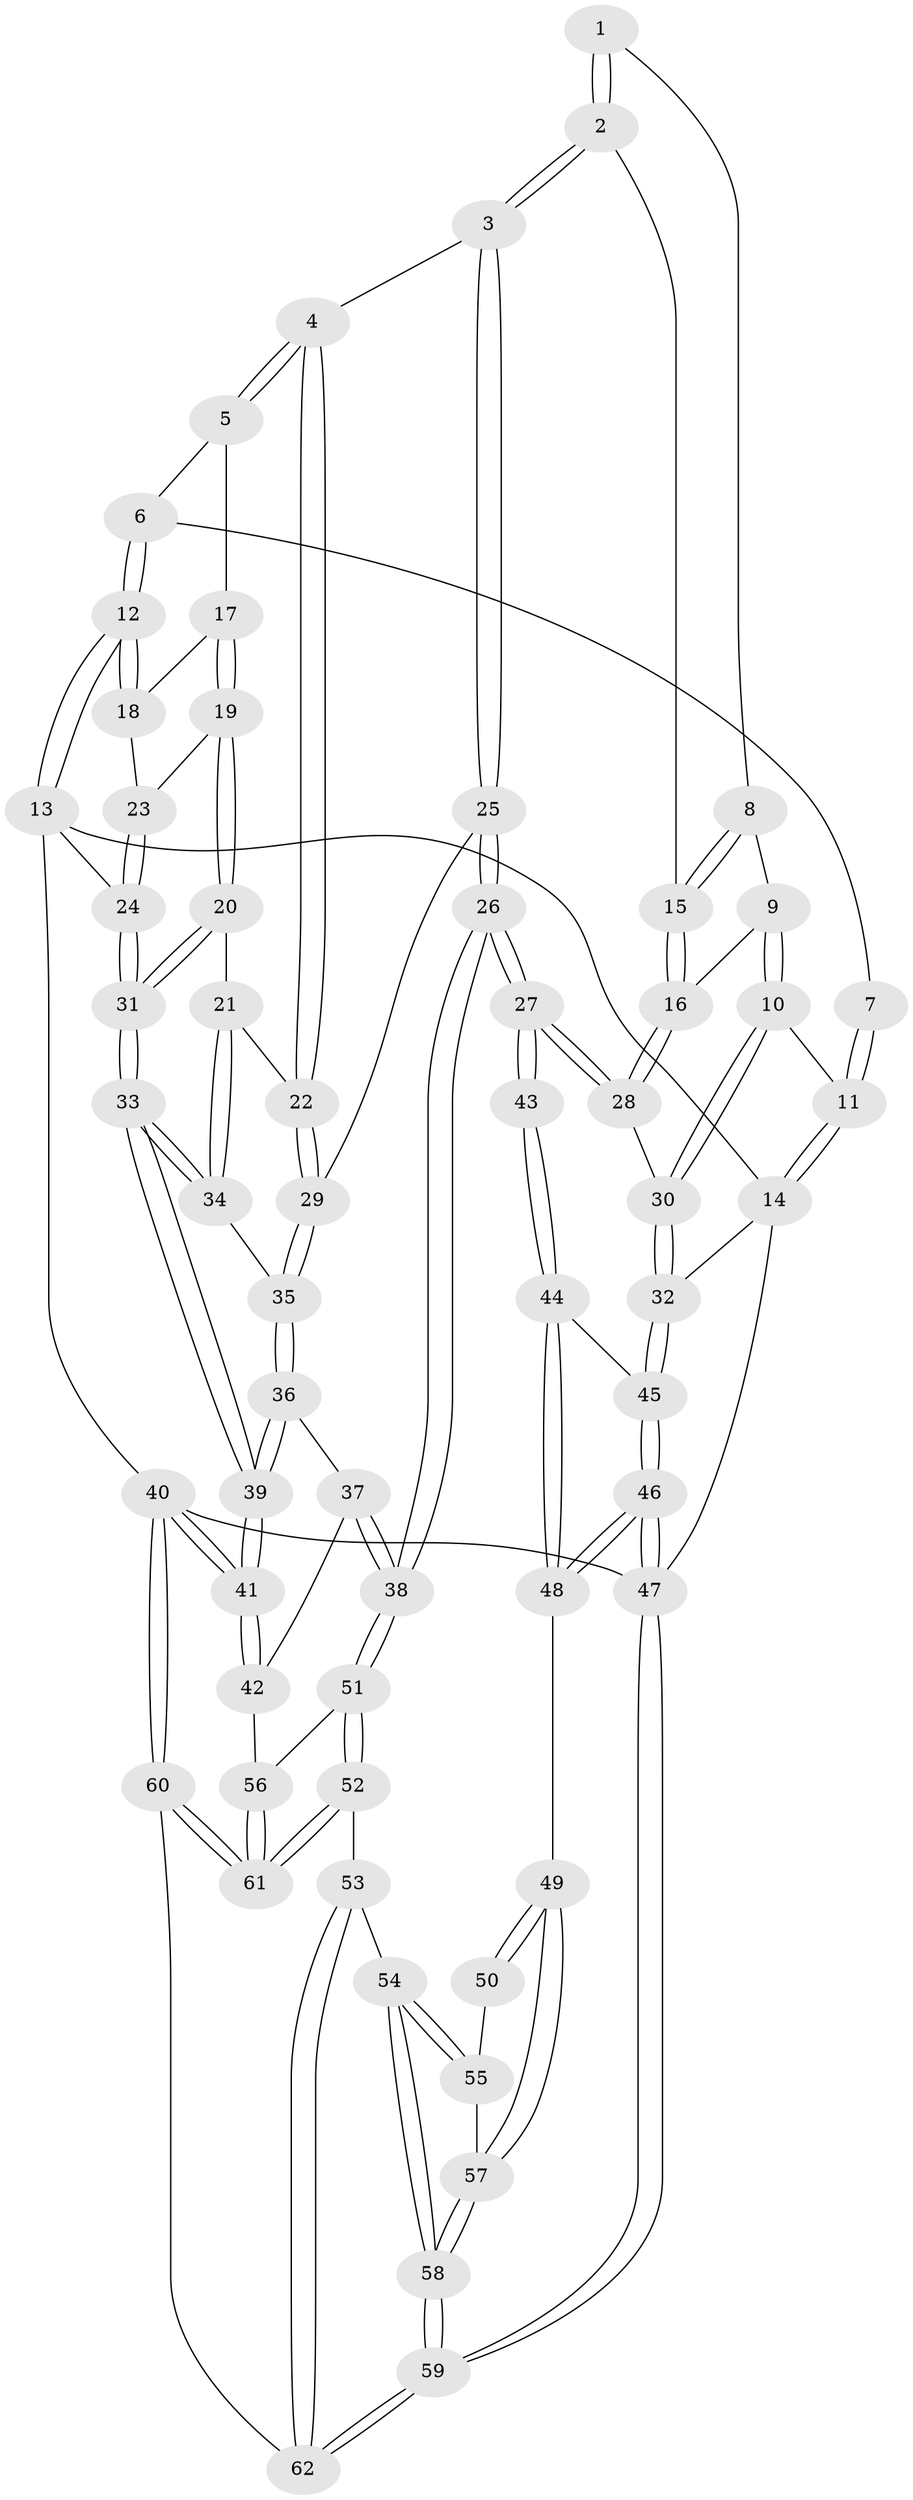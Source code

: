 // coarse degree distribution, {4: 0.5135135135135135, 5: 0.24324324324324326, 7: 0.02702702702702703, 6: 0.05405405405405406, 3: 0.16216216216216217}
// Generated by graph-tools (version 1.1) at 2025/24/03/03/25 07:24:32]
// undirected, 62 vertices, 152 edges
graph export_dot {
graph [start="1"]
  node [color=gray90,style=filled];
  1 [pos="+0.4530474158418102+0"];
  2 [pos="+0.5939997148305552+0.18909056068285107"];
  3 [pos="+0.6377688669858198+0.1897653017802146"];
  4 [pos="+0.6394423124910553+0.18898831532665916"];
  5 [pos="+0.7173414805165579+0.10535634497224368"];
  6 [pos="+0.7154218113811317+0"];
  7 [pos="+0.4125656749528407+0"];
  8 [pos="+0.4836834997082278+0.1364886733906822"];
  9 [pos="+0.41943713436947444+0.16693703964230924"];
  10 [pos="+0.21314007713708435+0.11172010906050478"];
  11 [pos="+0.09971974376773385+0"];
  12 [pos="+1+0"];
  13 [pos="+1+0"];
  14 [pos="+0+0"];
  15 [pos="+0.5582596725176631+0.19598682316913021"];
  16 [pos="+0.48539334100401316+0.25249365472140367"];
  17 [pos="+0.7724088121318322+0.1455339294823345"];
  18 [pos="+0.9396354416557117+0.0836686899565052"];
  19 [pos="+0.8495128594430921+0.22481338083042493"];
  20 [pos="+0.8499332868109409+0.22715963856418558"];
  21 [pos="+0.8290742420892595+0.28332777402168063"];
  22 [pos="+0.7427144153022461+0.34862651951730617"];
  23 [pos="+0.8819827487197685+0.2033537427763548"];
  24 [pos="+1+0.07798928552276697"];
  25 [pos="+0.5841964116926394+0.40100095448262085"];
  26 [pos="+0.4356608177555448+0.5579599053051203"];
  27 [pos="+0.42228321930360396+0.5525517600494312"];
  28 [pos="+0.35662039220507247+0.4876237934278173"];
  29 [pos="+0.7414610474197119+0.3526575279875867"];
  30 [pos="+0.24686921344521728+0.4280707753709016"];
  31 [pos="+1+0.4243092620303803"];
  32 [pos="+0+0.5207048186573591"];
  33 [pos="+1+0.43633127126886495"];
  34 [pos="+0.8822670789004549+0.37584411798988593"];
  35 [pos="+0.7883147178113254+0.45731058778325034"];
  36 [pos="+0.7856879828843084+0.515863247913905"];
  37 [pos="+0.7142600606529295+0.5923380054618366"];
  38 [pos="+0.5170667259976794+0.6303781168941847"];
  39 [pos="+1+0.515759793835241"];
  40 [pos="+1+1"];
  41 [pos="+1+0.6673828695275352"];
  42 [pos="+0.8845495497927021+0.7255246316605221"];
  43 [pos="+0.3863700140949167+0.5951994314696064"];
  44 [pos="+0.1462689263156906+0.7703895381954659"];
  45 [pos="+0+0.5588681007677943"];
  46 [pos="+0+1"];
  47 [pos="+0+1"];
  48 [pos="+0.14981566453890396+0.8235916265590498"];
  49 [pos="+0.1577884069315316+0.8312009848573747"];
  50 [pos="+0.30651638458795627+0.7578121859629098"];
  51 [pos="+0.5348034589138952+0.726017043818853"];
  52 [pos="+0.5301204254729633+0.8203553061748896"];
  53 [pos="+0.49364807658988935+0.8940278632754177"];
  54 [pos="+0.32320296512640073+0.9066594585073741"];
  55 [pos="+0.28066311951374734+0.840585549308783"];
  56 [pos="+0.8246731021975873+0.8338234402859683"];
  57 [pos="+0.17583606286987002+0.8540664822714297"];
  58 [pos="+0.20066805225092912+1"];
  59 [pos="+0.09232167396378052+1"];
  60 [pos="+0.9410466534089493+1"];
  61 [pos="+0.8304895435308769+1"];
  62 [pos="+0.4882350123158871+1"];
  1 -- 2;
  1 -- 2;
  1 -- 8;
  2 -- 3;
  2 -- 3;
  2 -- 15;
  3 -- 4;
  3 -- 25;
  3 -- 25;
  4 -- 5;
  4 -- 5;
  4 -- 22;
  4 -- 22;
  5 -- 6;
  5 -- 17;
  6 -- 7;
  6 -- 12;
  6 -- 12;
  7 -- 11;
  7 -- 11;
  8 -- 9;
  8 -- 15;
  8 -- 15;
  9 -- 10;
  9 -- 10;
  9 -- 16;
  10 -- 11;
  10 -- 30;
  10 -- 30;
  11 -- 14;
  11 -- 14;
  12 -- 13;
  12 -- 13;
  12 -- 18;
  12 -- 18;
  13 -- 14;
  13 -- 24;
  13 -- 40;
  14 -- 32;
  14 -- 47;
  15 -- 16;
  15 -- 16;
  16 -- 28;
  16 -- 28;
  17 -- 18;
  17 -- 19;
  17 -- 19;
  18 -- 23;
  19 -- 20;
  19 -- 20;
  19 -- 23;
  20 -- 21;
  20 -- 31;
  20 -- 31;
  21 -- 22;
  21 -- 34;
  21 -- 34;
  22 -- 29;
  22 -- 29;
  23 -- 24;
  23 -- 24;
  24 -- 31;
  24 -- 31;
  25 -- 26;
  25 -- 26;
  25 -- 29;
  26 -- 27;
  26 -- 27;
  26 -- 38;
  26 -- 38;
  27 -- 28;
  27 -- 28;
  27 -- 43;
  27 -- 43;
  28 -- 30;
  29 -- 35;
  29 -- 35;
  30 -- 32;
  30 -- 32;
  31 -- 33;
  31 -- 33;
  32 -- 45;
  32 -- 45;
  33 -- 34;
  33 -- 34;
  33 -- 39;
  33 -- 39;
  34 -- 35;
  35 -- 36;
  35 -- 36;
  36 -- 37;
  36 -- 39;
  36 -- 39;
  37 -- 38;
  37 -- 38;
  37 -- 42;
  38 -- 51;
  38 -- 51;
  39 -- 41;
  39 -- 41;
  40 -- 41;
  40 -- 41;
  40 -- 60;
  40 -- 60;
  40 -- 47;
  41 -- 42;
  41 -- 42;
  42 -- 56;
  43 -- 44;
  43 -- 44;
  44 -- 45;
  44 -- 48;
  44 -- 48;
  45 -- 46;
  45 -- 46;
  46 -- 47;
  46 -- 47;
  46 -- 48;
  46 -- 48;
  47 -- 59;
  47 -- 59;
  48 -- 49;
  49 -- 50;
  49 -- 50;
  49 -- 57;
  49 -- 57;
  50 -- 55;
  51 -- 52;
  51 -- 52;
  51 -- 56;
  52 -- 53;
  52 -- 61;
  52 -- 61;
  53 -- 54;
  53 -- 62;
  53 -- 62;
  54 -- 55;
  54 -- 55;
  54 -- 58;
  54 -- 58;
  55 -- 57;
  56 -- 61;
  56 -- 61;
  57 -- 58;
  57 -- 58;
  58 -- 59;
  58 -- 59;
  59 -- 62;
  59 -- 62;
  60 -- 61;
  60 -- 61;
  60 -- 62;
}
